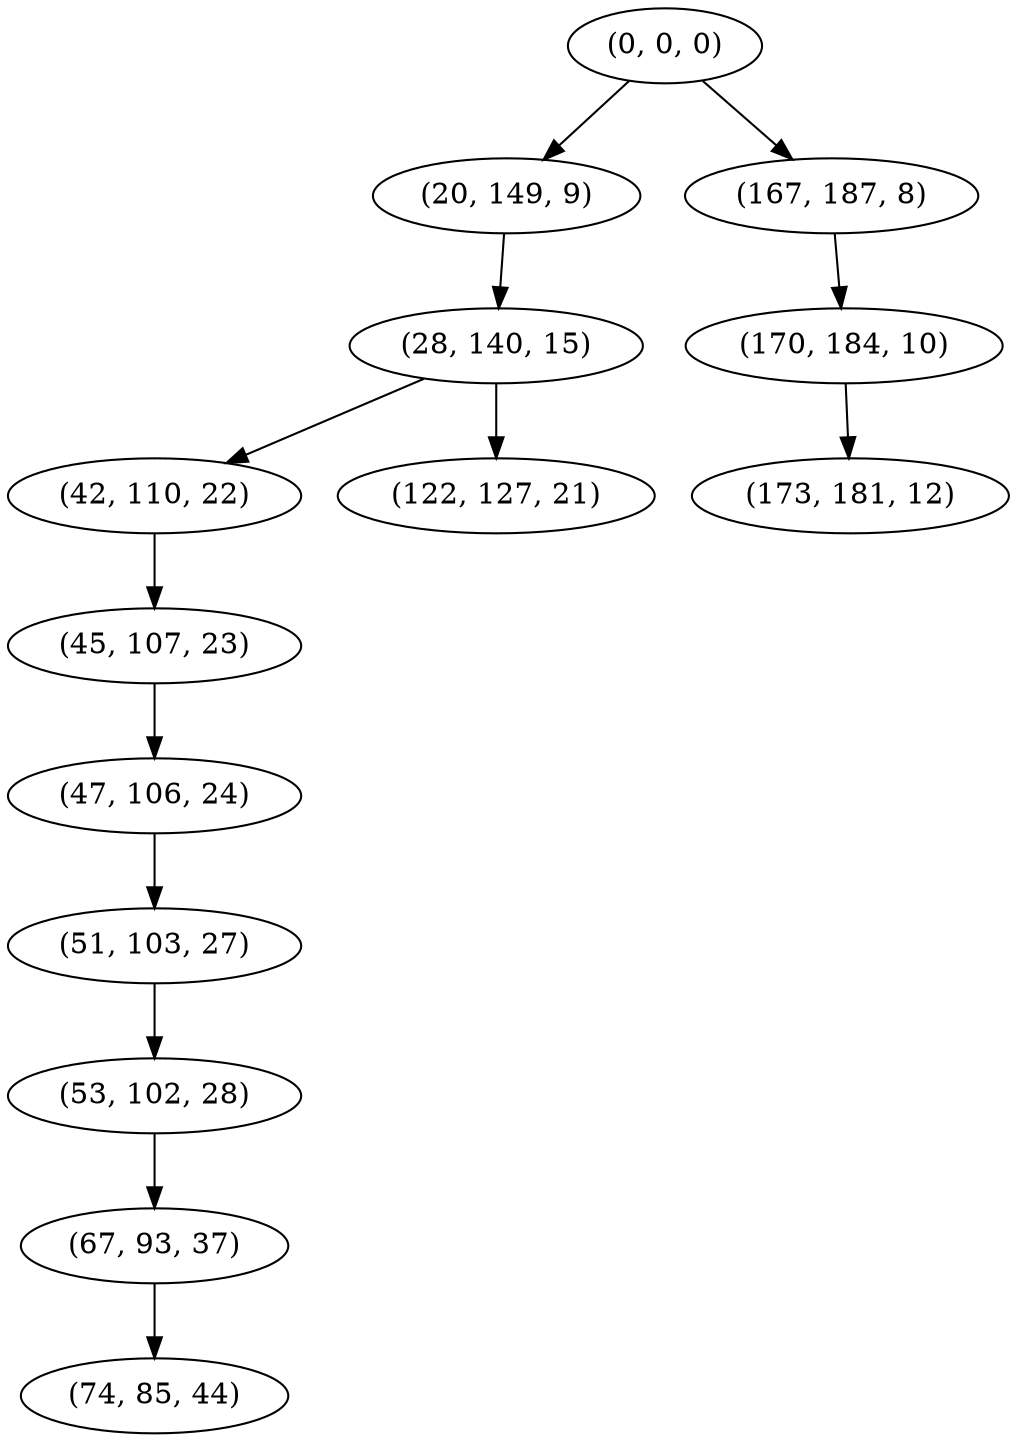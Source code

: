 digraph tree {
    "(0, 0, 0)";
    "(20, 149, 9)";
    "(28, 140, 15)";
    "(42, 110, 22)";
    "(45, 107, 23)";
    "(47, 106, 24)";
    "(51, 103, 27)";
    "(53, 102, 28)";
    "(67, 93, 37)";
    "(74, 85, 44)";
    "(122, 127, 21)";
    "(167, 187, 8)";
    "(170, 184, 10)";
    "(173, 181, 12)";
    "(0, 0, 0)" -> "(20, 149, 9)";
    "(0, 0, 0)" -> "(167, 187, 8)";
    "(20, 149, 9)" -> "(28, 140, 15)";
    "(28, 140, 15)" -> "(42, 110, 22)";
    "(28, 140, 15)" -> "(122, 127, 21)";
    "(42, 110, 22)" -> "(45, 107, 23)";
    "(45, 107, 23)" -> "(47, 106, 24)";
    "(47, 106, 24)" -> "(51, 103, 27)";
    "(51, 103, 27)" -> "(53, 102, 28)";
    "(53, 102, 28)" -> "(67, 93, 37)";
    "(67, 93, 37)" -> "(74, 85, 44)";
    "(167, 187, 8)" -> "(170, 184, 10)";
    "(170, 184, 10)" -> "(173, 181, 12)";
}
